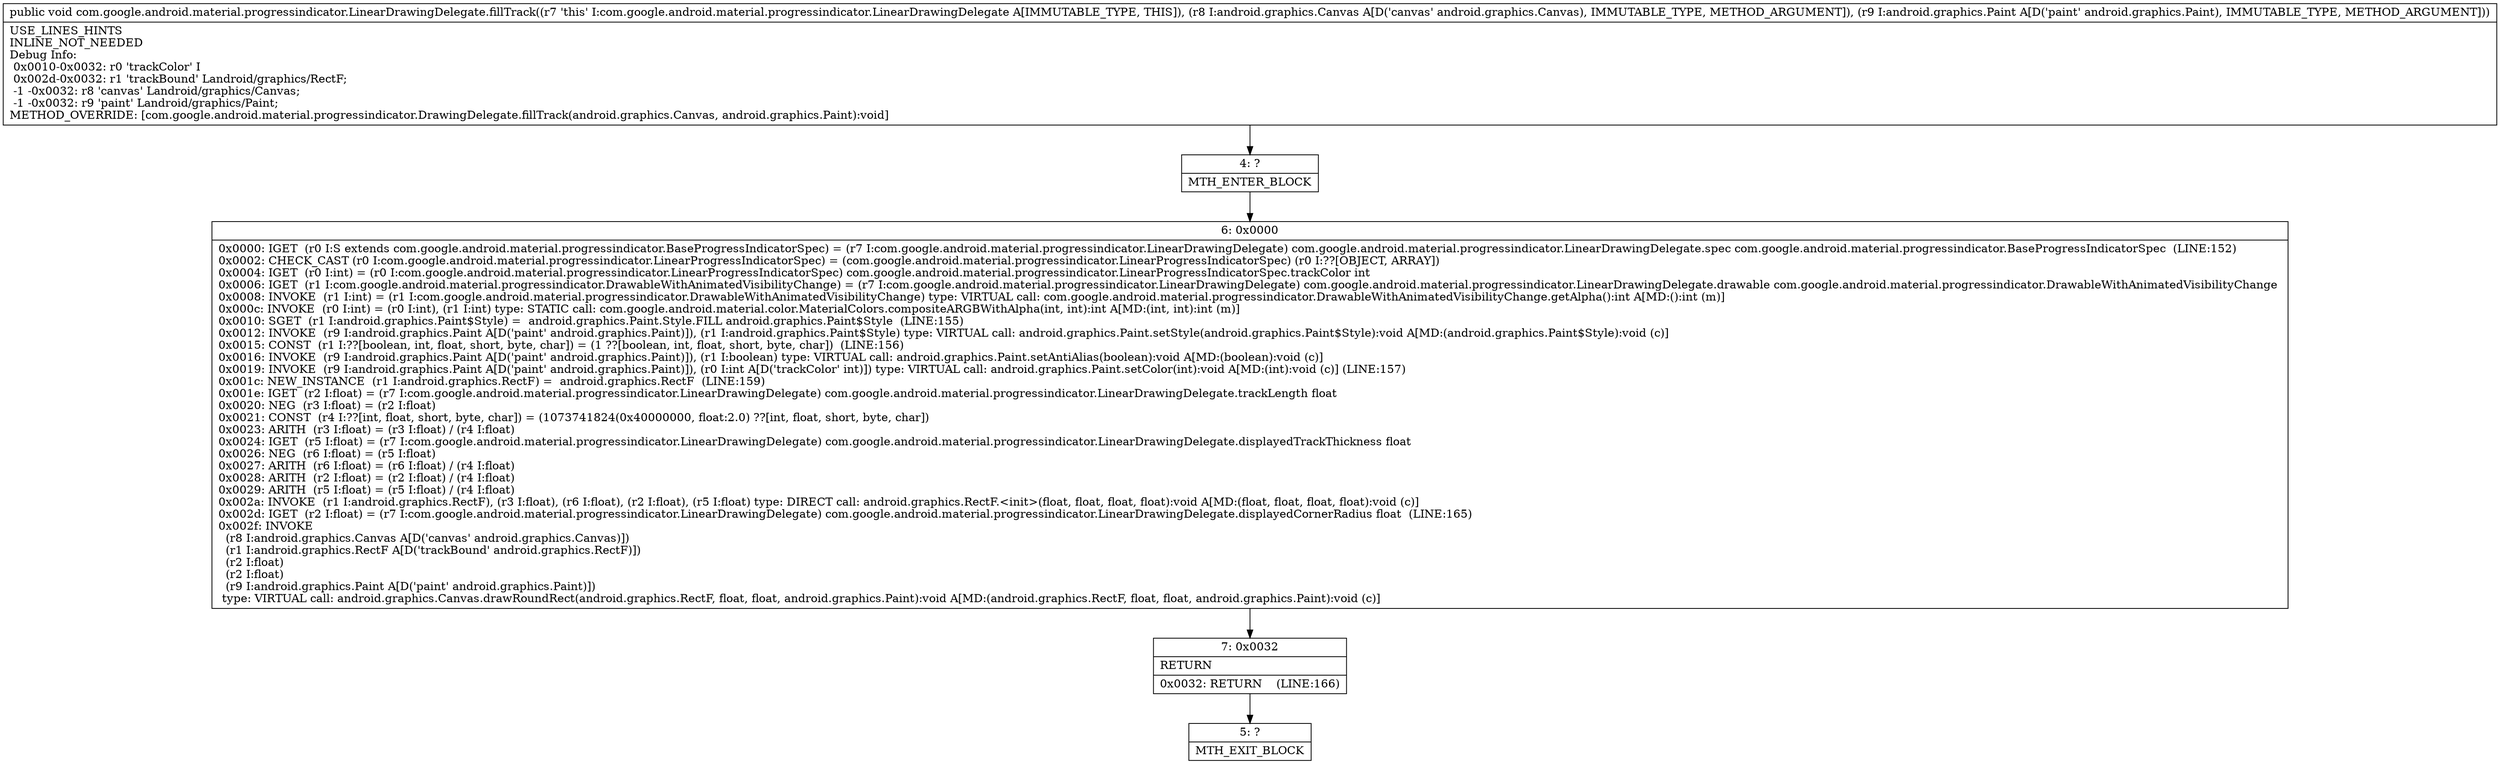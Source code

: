 digraph "CFG forcom.google.android.material.progressindicator.LinearDrawingDelegate.fillTrack(Landroid\/graphics\/Canvas;Landroid\/graphics\/Paint;)V" {
Node_4 [shape=record,label="{4\:\ ?|MTH_ENTER_BLOCK\l}"];
Node_6 [shape=record,label="{6\:\ 0x0000|0x0000: IGET  (r0 I:S extends com.google.android.material.progressindicator.BaseProgressIndicatorSpec) = (r7 I:com.google.android.material.progressindicator.LinearDrawingDelegate) com.google.android.material.progressindicator.LinearDrawingDelegate.spec com.google.android.material.progressindicator.BaseProgressIndicatorSpec  (LINE:152)\l0x0002: CHECK_CAST (r0 I:com.google.android.material.progressindicator.LinearProgressIndicatorSpec) = (com.google.android.material.progressindicator.LinearProgressIndicatorSpec) (r0 I:??[OBJECT, ARRAY]) \l0x0004: IGET  (r0 I:int) = (r0 I:com.google.android.material.progressindicator.LinearProgressIndicatorSpec) com.google.android.material.progressindicator.LinearProgressIndicatorSpec.trackColor int \l0x0006: IGET  (r1 I:com.google.android.material.progressindicator.DrawableWithAnimatedVisibilityChange) = (r7 I:com.google.android.material.progressindicator.LinearDrawingDelegate) com.google.android.material.progressindicator.LinearDrawingDelegate.drawable com.google.android.material.progressindicator.DrawableWithAnimatedVisibilityChange \l0x0008: INVOKE  (r1 I:int) = (r1 I:com.google.android.material.progressindicator.DrawableWithAnimatedVisibilityChange) type: VIRTUAL call: com.google.android.material.progressindicator.DrawableWithAnimatedVisibilityChange.getAlpha():int A[MD:():int (m)]\l0x000c: INVOKE  (r0 I:int) = (r0 I:int), (r1 I:int) type: STATIC call: com.google.android.material.color.MaterialColors.compositeARGBWithAlpha(int, int):int A[MD:(int, int):int (m)]\l0x0010: SGET  (r1 I:android.graphics.Paint$Style) =  android.graphics.Paint.Style.FILL android.graphics.Paint$Style  (LINE:155)\l0x0012: INVOKE  (r9 I:android.graphics.Paint A[D('paint' android.graphics.Paint)]), (r1 I:android.graphics.Paint$Style) type: VIRTUAL call: android.graphics.Paint.setStyle(android.graphics.Paint$Style):void A[MD:(android.graphics.Paint$Style):void (c)]\l0x0015: CONST  (r1 I:??[boolean, int, float, short, byte, char]) = (1 ??[boolean, int, float, short, byte, char])  (LINE:156)\l0x0016: INVOKE  (r9 I:android.graphics.Paint A[D('paint' android.graphics.Paint)]), (r1 I:boolean) type: VIRTUAL call: android.graphics.Paint.setAntiAlias(boolean):void A[MD:(boolean):void (c)]\l0x0019: INVOKE  (r9 I:android.graphics.Paint A[D('paint' android.graphics.Paint)]), (r0 I:int A[D('trackColor' int)]) type: VIRTUAL call: android.graphics.Paint.setColor(int):void A[MD:(int):void (c)] (LINE:157)\l0x001c: NEW_INSTANCE  (r1 I:android.graphics.RectF) =  android.graphics.RectF  (LINE:159)\l0x001e: IGET  (r2 I:float) = (r7 I:com.google.android.material.progressindicator.LinearDrawingDelegate) com.google.android.material.progressindicator.LinearDrawingDelegate.trackLength float \l0x0020: NEG  (r3 I:float) = (r2 I:float) \l0x0021: CONST  (r4 I:??[int, float, short, byte, char]) = (1073741824(0x40000000, float:2.0) ??[int, float, short, byte, char]) \l0x0023: ARITH  (r3 I:float) = (r3 I:float) \/ (r4 I:float) \l0x0024: IGET  (r5 I:float) = (r7 I:com.google.android.material.progressindicator.LinearDrawingDelegate) com.google.android.material.progressindicator.LinearDrawingDelegate.displayedTrackThickness float \l0x0026: NEG  (r6 I:float) = (r5 I:float) \l0x0027: ARITH  (r6 I:float) = (r6 I:float) \/ (r4 I:float) \l0x0028: ARITH  (r2 I:float) = (r2 I:float) \/ (r4 I:float) \l0x0029: ARITH  (r5 I:float) = (r5 I:float) \/ (r4 I:float) \l0x002a: INVOKE  (r1 I:android.graphics.RectF), (r3 I:float), (r6 I:float), (r2 I:float), (r5 I:float) type: DIRECT call: android.graphics.RectF.\<init\>(float, float, float, float):void A[MD:(float, float, float, float):void (c)]\l0x002d: IGET  (r2 I:float) = (r7 I:com.google.android.material.progressindicator.LinearDrawingDelegate) com.google.android.material.progressindicator.LinearDrawingDelegate.displayedCornerRadius float  (LINE:165)\l0x002f: INVOKE  \l  (r8 I:android.graphics.Canvas A[D('canvas' android.graphics.Canvas)])\l  (r1 I:android.graphics.RectF A[D('trackBound' android.graphics.RectF)])\l  (r2 I:float)\l  (r2 I:float)\l  (r9 I:android.graphics.Paint A[D('paint' android.graphics.Paint)])\l type: VIRTUAL call: android.graphics.Canvas.drawRoundRect(android.graphics.RectF, float, float, android.graphics.Paint):void A[MD:(android.graphics.RectF, float, float, android.graphics.Paint):void (c)]\l}"];
Node_7 [shape=record,label="{7\:\ 0x0032|RETURN\l|0x0032: RETURN    (LINE:166)\l}"];
Node_5 [shape=record,label="{5\:\ ?|MTH_EXIT_BLOCK\l}"];
MethodNode[shape=record,label="{public void com.google.android.material.progressindicator.LinearDrawingDelegate.fillTrack((r7 'this' I:com.google.android.material.progressindicator.LinearDrawingDelegate A[IMMUTABLE_TYPE, THIS]), (r8 I:android.graphics.Canvas A[D('canvas' android.graphics.Canvas), IMMUTABLE_TYPE, METHOD_ARGUMENT]), (r9 I:android.graphics.Paint A[D('paint' android.graphics.Paint), IMMUTABLE_TYPE, METHOD_ARGUMENT]))  | USE_LINES_HINTS\lINLINE_NOT_NEEDED\lDebug Info:\l  0x0010\-0x0032: r0 'trackColor' I\l  0x002d\-0x0032: r1 'trackBound' Landroid\/graphics\/RectF;\l  \-1 \-0x0032: r8 'canvas' Landroid\/graphics\/Canvas;\l  \-1 \-0x0032: r9 'paint' Landroid\/graphics\/Paint;\lMETHOD_OVERRIDE: [com.google.android.material.progressindicator.DrawingDelegate.fillTrack(android.graphics.Canvas, android.graphics.Paint):void]\l}"];
MethodNode -> Node_4;Node_4 -> Node_6;
Node_6 -> Node_7;
Node_7 -> Node_5;
}


